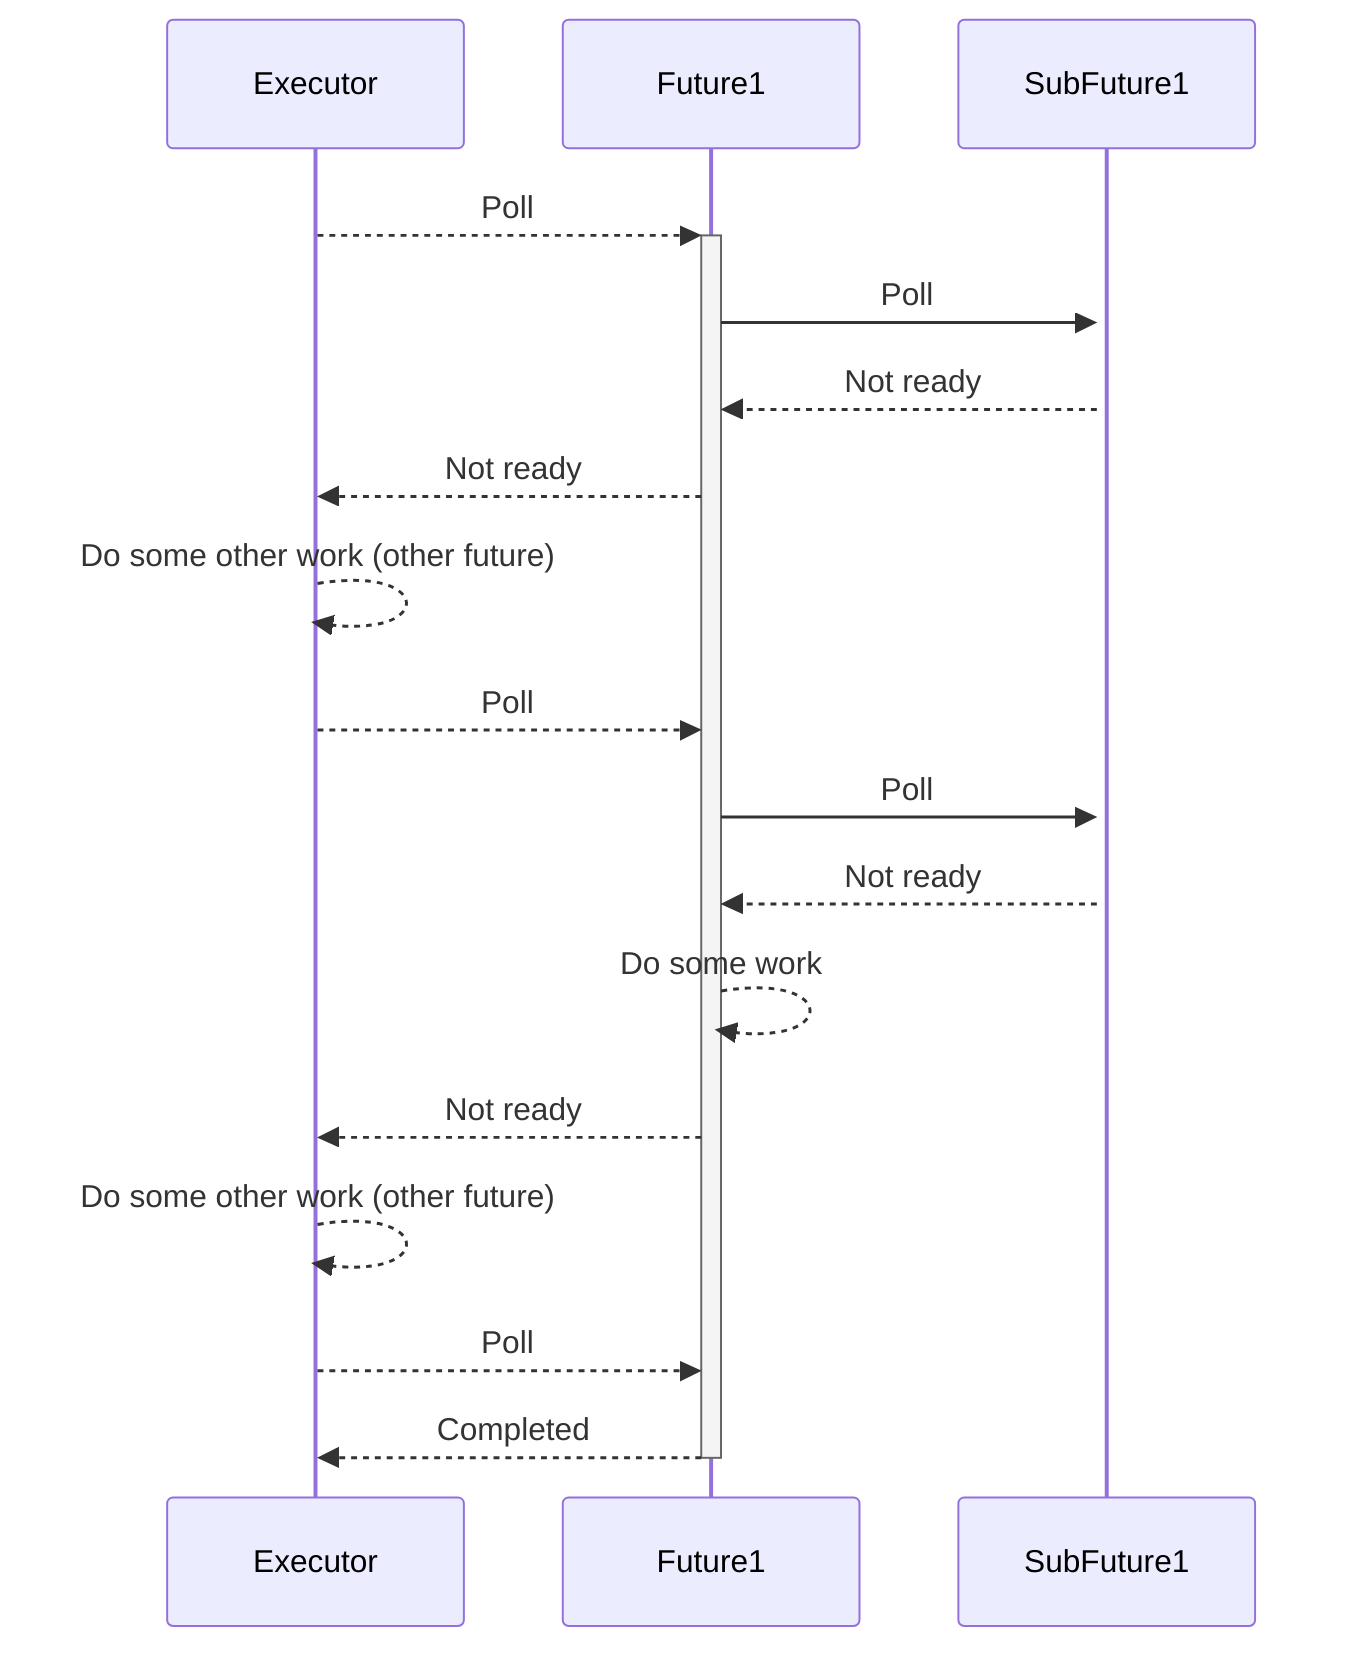 sequenceDiagram
    Executor-->>+Future1: Poll
    Future1->>+SubFuture1: Poll
    SubFuture1-->>Future1: Not ready
    Future1-->>Executor: Not ready
    Executor-->>Executor: Do some other work (other future)
    Executor-->>Future1: Poll
    Future1->>+SubFuture1: Poll
    SubFuture1-->>Future1: Not ready
    Future1-->>Future1: Do some work
    Future1-->>Executor: Not ready
    Executor-->>Executor: Do some other work (other future)
    Executor-->>Future1: Poll
    Future1-->>-Executor: Completed
